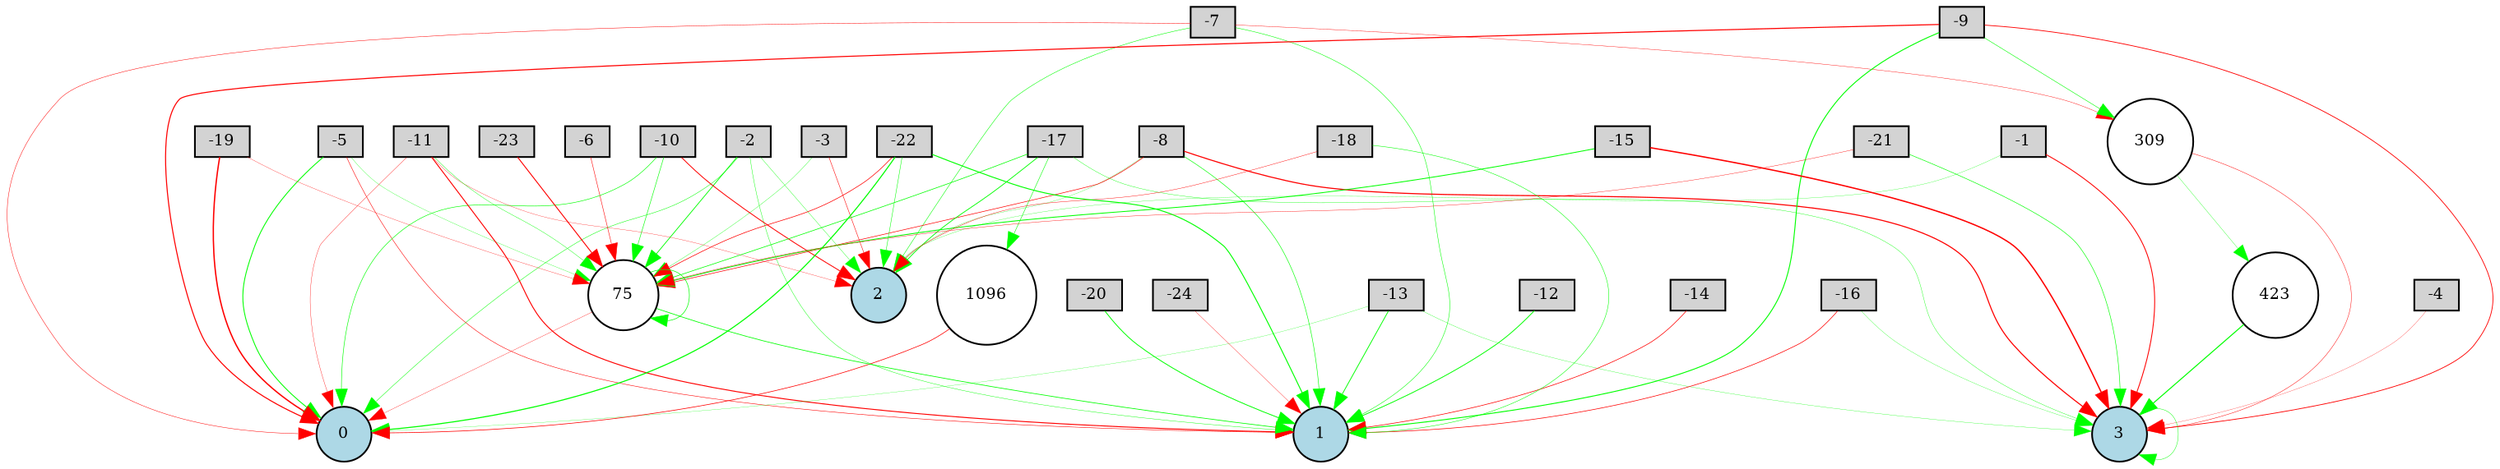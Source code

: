 digraph {
	node [fontsize=9 height=0.2 shape=circle width=0.2]
	-1 [fillcolor=lightgray shape=box style=filled]
	-2 [fillcolor=lightgray shape=box style=filled]
	-3 [fillcolor=lightgray shape=box style=filled]
	-4 [fillcolor=lightgray shape=box style=filled]
	-5 [fillcolor=lightgray shape=box style=filled]
	-6 [fillcolor=lightgray shape=box style=filled]
	-7 [fillcolor=lightgray shape=box style=filled]
	-8 [fillcolor=lightgray shape=box style=filled]
	-9 [fillcolor=lightgray shape=box style=filled]
	-10 [fillcolor=lightgray shape=box style=filled]
	-11 [fillcolor=lightgray shape=box style=filled]
	-12 [fillcolor=lightgray shape=box style=filled]
	-13 [fillcolor=lightgray shape=box style=filled]
	-14 [fillcolor=lightgray shape=box style=filled]
	-15 [fillcolor=lightgray shape=box style=filled]
	-16 [fillcolor=lightgray shape=box style=filled]
	-17 [fillcolor=lightgray shape=box style=filled]
	-18 [fillcolor=lightgray shape=box style=filled]
	-19 [fillcolor=lightgray shape=box style=filled]
	-20 [fillcolor=lightgray shape=box style=filled]
	-21 [fillcolor=lightgray shape=box style=filled]
	-22 [fillcolor=lightgray shape=box style=filled]
	-23 [fillcolor=lightgray shape=box style=filled]
	-24 [fillcolor=lightgray shape=box style=filled]
	0 [fillcolor=lightblue style=filled]
	1 [fillcolor=lightblue style=filled]
	2 [fillcolor=lightblue style=filled]
	3 [fillcolor=lightblue style=filled]
	423 [fillcolor=white style=filled]
	1096 [fillcolor=white style=filled]
	75 [fillcolor=white style=filled]
	309 [fillcolor=white style=filled]
	-10 -> 2 [color=red penwidth=0.49291668239804387 style=solid]
	-2 -> 0 [color=green penwidth=0.2462226670567537 style=solid]
	-24 -> 1 [color=red penwidth=0.1718636033772768 style=solid]
	-11 -> 1 [color=red penwidth=0.5576635384340382 style=solid]
	-16 -> 3 [color=green penwidth=0.14810788768462924 style=solid]
	309 -> 3 [color=red penwidth=0.23377292479934808 style=solid]
	75 -> 0 [color=red penwidth=0.16535984471821552 style=solid]
	-18 -> 1 [color=green penwidth=0.2656986115961879 style=solid]
	-13 -> 3 [color=green penwidth=0.15209281185990198 style=solid]
	-2 -> 2 [color=green penwidth=0.1834653818362543 style=solid]
	-8 -> 1 [color=green penwidth=0.3101723389685186 style=solid]
	-22 -> 0 [color=green penwidth=0.6244763747941446 style=solid]
	75 -> 75 [color=green penwidth=0.3409272310118797 style=solid]
	75 -> 1 [color=green penwidth=0.40005120427321295 style=solid]
	423 -> 3 [color=green penwidth=0.5934957501869029 style=solid]
	-2 -> 1 [color=green penwidth=0.21596072439512853 style=solid]
	-5 -> 1 [color=red penwidth=0.276640477604559 style=solid]
	-22 -> 75 [color=red penwidth=0.3544529663808107 style=solid]
	-21 -> 75 [color=red penwidth=0.19728157769696542 style=solid]
	-11 -> 0 [color=red penwidth=0.18402007060709186 style=solid]
	-17 -> 3 [color=green penwidth=0.19407395828158147 style=solid]
	-12 -> 1 [color=green penwidth=0.4719510859364915 style=solid]
	-4 -> 3 [color=red penwidth=0.1347523761100375 style=solid]
	-10 -> 75 [color=green penwidth=0.3007834796142375 style=solid]
	-19 -> 75 [color=red penwidth=0.1518168853561489 style=solid]
	-9 -> 309 [color=green penwidth=0.28198381925303095 style=solid]
	-3 -> 2 [color=red penwidth=0.2722934899688537 style=solid]
	-8 -> 2 [color=green penwidth=0.12973077244950706 style=solid]
	-22 -> 1 [color=green penwidth=0.5585481131057024 style=solid]
	-9 -> 1 [color=green penwidth=0.5486371756355378 style=solid]
	-6 -> 75 [color=red penwidth=0.27834511269888706 style=solid]
	-18 -> 2 [color=red penwidth=0.21437709227218854 style=solid]
	-10 -> 0 [color=green penwidth=0.31217286126435795 style=solid]
	-5 -> 75 [color=green penwidth=0.15103125644925539 style=solid]
	-5 -> 0 [color=green penwidth=0.5165753625478541 style=solid]
	-17 -> 1096 [color=green penwidth=0.2760069719442676 style=solid]
	1096 -> 0 [color=red penwidth=0.37018870268580284 style=solid]
	-17 -> 2 [color=green penwidth=0.44121391558492884 style=solid]
	-15 -> 75 [color=green penwidth=0.500564162911712 style=solid]
	-1 -> 2 [color=green penwidth=0.14283689506604746 style=solid]
	-21 -> 3 [color=green penwidth=0.3166889795299235 style=solid]
	-16 -> 1 [color=red penwidth=0.35828300981883054 style=solid]
	-17 -> 75 [color=green penwidth=0.36454953863368744 style=solid]
	-8 -> 3 [color=red penwidth=0.6260657600960716 style=solid]
	-23 -> 75 [color=red penwidth=0.5526389576267849 style=solid]
	-9 -> 0 [color=red penwidth=0.6097843715958542 style=solid]
	-7 -> 2 [color=green penwidth=0.26886437287693227 style=solid]
	-7 -> 309 [color=red penwidth=0.20244172674468547 style=solid]
	-13 -> 1 [color=green penwidth=0.46105889867232475 style=solid]
	-19 -> 0 [color=red penwidth=0.7755819383353965 style=solid]
	-22 -> 2 [color=green penwidth=0.2595555086272985 style=solid]
	-2 -> 75 [color=green penwidth=0.4380737222684906 style=solid]
	-14 -> 1 [color=red penwidth=0.3597048424255047 style=solid]
	-20 -> 1 [color=green penwidth=0.4833735153889974 style=solid]
	-1 -> 3 [color=red penwidth=0.5168637633706908 style=solid]
	-11 -> 2 [color=red penwidth=0.14901328486146703 style=solid]
	-7 -> 0 [color=red penwidth=0.24390826279974195 style=solid]
	-3 -> 75 [color=green penwidth=0.1701287851742097 style=solid]
	-9 -> 3 [color=red penwidth=0.4377472895539163 style=solid]
	-15 -> 3 [color=red penwidth=0.7733458294152268 style=solid]
	-7 -> 1 [color=green penwidth=0.268567136843741 style=solid]
	-11 -> 75 [color=green penwidth=0.20209017900556386 style=solid]
	-13 -> 0 [color=green penwidth=0.1317560216334397 style=solid]
	-8 -> 75 [color=red penwidth=0.33921002290238367 style=solid]
	309 -> 423 [color=green penwidth=0.16628494189593174 style=solid]
	3 -> 3 [color=green penwidth=0.22291135703163736 style=solid]
}
